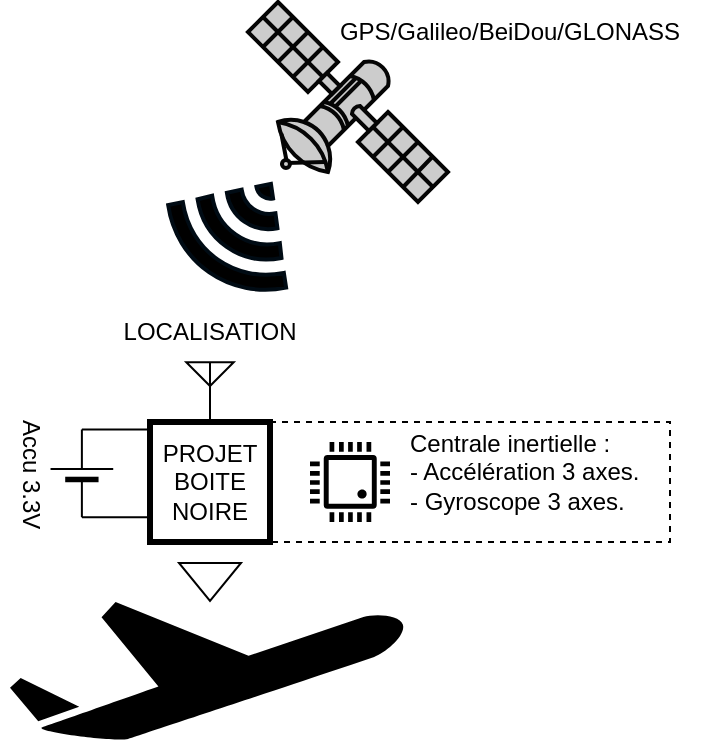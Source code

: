 <mxfile version="21.6.6" type="device">
  <diagram name="Page-1" id="2GMgKDfi_6KGKrkvNdor">
    <mxGraphModel dx="819" dy="426" grid="1" gridSize="10" guides="1" tooltips="1" connect="1" arrows="1" fold="1" page="1" pageScale="1" pageWidth="827" pageHeight="1169" math="0" shadow="0">
      <root>
        <mxCell id="0" />
        <mxCell id="1" parent="0" />
        <mxCell id="wHS9wgQpFR8GAavV_z1J-1" value="" style="shape=mxgraph.signs.transportation.airplane_1;html=1;pointerEvents=1;fillColor=#000000;strokeColor=none;verticalLabelPosition=bottom;verticalAlign=top;align=center;" parent="1" vertex="1">
          <mxGeometry x="240" y="340" width="198" height="70" as="geometry" />
        </mxCell>
        <mxCell id="wHS9wgQpFR8GAavV_z1J-18" value="" style="shape=flexArrow;endArrow=classic;html=1;rounded=0;" parent="1" edge="1">
          <mxGeometry width="50" height="50" relative="1" as="geometry">
            <mxPoint x="340" y="320" as="sourcePoint" />
            <mxPoint x="340" y="340" as="targetPoint" />
          </mxGeometry>
        </mxCell>
        <mxCell id="wHS9wgQpFR8GAavV_z1J-31" value="" style="group" parent="1" vertex="1" connectable="0">
          <mxGeometry x="235" y="190" width="335" height="120" as="geometry" />
        </mxCell>
        <mxCell id="wHS9wgQpFR8GAavV_z1J-17" value="" style="group" parent="wHS9wgQpFR8GAavV_z1J-31" vertex="1" connectable="0">
          <mxGeometry x="75" width="260" height="120" as="geometry" />
        </mxCell>
        <mxCell id="wHS9wgQpFR8GAavV_z1J-30" value="" style="group" parent="wHS9wgQpFR8GAavV_z1J-17" vertex="1" connectable="0">
          <mxGeometry width="260" height="120" as="geometry" />
        </mxCell>
        <mxCell id="wHS9wgQpFR8GAavV_z1J-2" value="PROJET&lt;br&gt;BOITE NOIRE" style="whiteSpace=wrap;html=1;aspect=fixed;strokeWidth=3;" parent="wHS9wgQpFR8GAavV_z1J-30" vertex="1">
          <mxGeometry y="60" width="60" height="60" as="geometry" />
        </mxCell>
        <mxCell id="wHS9wgQpFR8GAavV_z1J-3" value="" style="verticalLabelPosition=bottom;shadow=0;dashed=0;align=center;html=1;verticalAlign=top;shape=mxgraph.electrical.radio.aerial_-_antenna_2;" parent="wHS9wgQpFR8GAavV_z1J-30" vertex="1">
          <mxGeometry x="18.15" y="30" width="23.7" height="30" as="geometry" />
        </mxCell>
        <mxCell id="wHS9wgQpFR8GAavV_z1J-4" value="LOCALISATION" style="text;html=1;strokeColor=none;fillColor=none;align=center;verticalAlign=middle;whiteSpace=wrap;rounded=0;" parent="wHS9wgQpFR8GAavV_z1J-30" vertex="1">
          <mxGeometry width="60" height="30" as="geometry" />
        </mxCell>
        <mxCell id="wHS9wgQpFR8GAavV_z1J-13" value="" style="pointerEvents=1;shadow=0;dashed=0;html=1;strokeColor=none;fillColor=#000000;labelPosition=center;verticalLabelPosition=bottom;verticalAlign=top;align=center;outlineConnect=0;shape=mxgraph.veeam.cpu;" parent="wHS9wgQpFR8GAavV_z1J-30" vertex="1">
          <mxGeometry x="80" y="70" width="40" height="40" as="geometry" />
        </mxCell>
        <mxCell id="wHS9wgQpFR8GAavV_z1J-15" value="" style="rounded=0;whiteSpace=wrap;html=1;fillColor=none;dashed=1;" parent="wHS9wgQpFR8GAavV_z1J-30" vertex="1">
          <mxGeometry x="60" y="60" width="200" height="60" as="geometry" />
        </mxCell>
        <mxCell id="wHS9wgQpFR8GAavV_z1J-16" value="Centrale inertielle :&lt;br&gt;- Accélération 3 axes.&lt;br&gt;- Gyroscope 3 axes.&amp;nbsp;" style="text;html=1;strokeColor=none;fillColor=none;align=left;verticalAlign=middle;whiteSpace=wrap;rounded=0;" parent="wHS9wgQpFR8GAavV_z1J-30" vertex="1">
          <mxGeometry x="128" y="70" width="132" height="30" as="geometry" />
        </mxCell>
        <mxCell id="wHS9wgQpFR8GAavV_z1J-37" value="" style="shape=image;html=1;verticalAlign=top;verticalLabelPosition=bottom;labelBackgroundColor=#ffffff;imageAspect=0;aspect=fixed;image=https://cdn4.iconfinder.com/data/icons/48-bubbles/48/38.Location-Pin-128.png" parent="wHS9wgQpFR8GAavV_z1J-30" vertex="1">
          <mxGeometry x="80" y="6.5" width="17" height="17" as="geometry" />
        </mxCell>
        <mxCell id="wHS9wgQpFR8GAavV_z1J-25" style="edgeStyle=orthogonalEdgeStyle;rounded=0;orthogonalLoop=1;jettySize=auto;html=1;exitX=0;exitY=0.5;exitDx=0;exitDy=0;exitPerimeter=0;entryX=0;entryY=0.75;entryDx=0;entryDy=0;endArrow=none;endFill=0;" parent="wHS9wgQpFR8GAavV_z1J-31" source="wHS9wgQpFR8GAavV_z1J-23" target="wHS9wgQpFR8GAavV_z1J-2" edge="1">
          <mxGeometry relative="1" as="geometry" />
        </mxCell>
        <mxCell id="wHS9wgQpFR8GAavV_z1J-28" style="edgeStyle=orthogonalEdgeStyle;rounded=0;orthogonalLoop=1;jettySize=auto;html=1;exitX=1;exitY=0.5;exitDx=0;exitDy=0;exitPerimeter=0;entryX=0;entryY=0.25;entryDx=0;entryDy=0;endArrow=none;endFill=0;" parent="wHS9wgQpFR8GAavV_z1J-31" source="wHS9wgQpFR8GAavV_z1J-23" target="wHS9wgQpFR8GAavV_z1J-2" edge="1">
          <mxGeometry relative="1" as="geometry" />
        </mxCell>
        <mxCell id="wHS9wgQpFR8GAavV_z1J-23" value="" style="verticalLabelPosition=bottom;shadow=0;dashed=0;align=center;fillColor=strokeColor;html=1;verticalAlign=top;strokeWidth=1;shape=mxgraph.electrical.miscellaneous.monocell_battery;rotation=-90;" parent="wHS9wgQpFR8GAavV_z1J-31" vertex="1">
          <mxGeometry x="19" y="70" width="43.88" height="31.34" as="geometry" />
        </mxCell>
        <mxCell id="wHS9wgQpFR8GAavV_z1J-29" value="Accu 3.3V" style="text;html=1;strokeColor=none;fillColor=none;align=center;verticalAlign=middle;whiteSpace=wrap;rounded=0;rotation=90;" parent="wHS9wgQpFR8GAavV_z1J-31" vertex="1">
          <mxGeometry x="-15" y="71.34" width="60" height="30" as="geometry" />
        </mxCell>
        <mxCell id="gLacN28UQKWFJu7uzQQ_-1" value="" style="group" vertex="1" connectable="0" parent="1">
          <mxGeometry x="310.004" y="40" width="274.976" height="155.766" as="geometry" />
        </mxCell>
        <mxCell id="wHS9wgQpFR8GAavV_z1J-12" value="" style="fontColor=#0066CC;verticalAlign=top;verticalLabelPosition=bottom;labelPosition=center;align=center;html=1;outlineConnect=0;fillColor=#CCCCCC;strokeColor=#050505;gradientColor=none;gradientDirection=north;strokeWidth=2;shape=mxgraph.networks.satellite;" parent="gLacN28UQKWFJu7uzQQ_-1" vertex="1">
          <mxGeometry x="48.976" width="100" height="100" as="geometry" />
        </mxCell>
        <mxCell id="wHS9wgQpFR8GAavV_z1J-20" value="GPS/Galileo/BeiDou/GLONASS" style="text;html=1;strokeColor=none;fillColor=none;align=center;verticalAlign=middle;whiteSpace=wrap;rounded=0;" parent="gLacN28UQKWFJu7uzQQ_-1" vertex="1">
          <mxGeometry x="84.976" width="190" height="30" as="geometry" />
        </mxCell>
        <mxCell id="wHS9wgQpFR8GAavV_z1J-38" value="" style="whiteSpace=wrap;html=1;aspect=fixed;strokeColor=none;" parent="gLacN28UQKWFJu7uzQQ_-1" vertex="1">
          <mxGeometry x="39.976" y="70" width="25" height="25" as="geometry" />
        </mxCell>
        <mxCell id="wHS9wgQpFR8GAavV_z1J-39" value="" style="whiteSpace=wrap;html=1;aspect=fixed;strokeColor=none;" parent="gLacN28UQKWFJu7uzQQ_-1" vertex="1">
          <mxGeometry x="54.976" y="84" width="18" height="18" as="geometry" />
        </mxCell>
        <mxCell id="wHS9wgQpFR8GAavV_z1J-40" value="" style="whiteSpace=wrap;html=1;aspect=fixed;strokeColor=none;rotation=-45;" parent="gLacN28UQKWFJu7uzQQ_-1" vertex="1">
          <mxGeometry x="45.976" y="76" width="18" height="18" as="geometry" />
        </mxCell>
        <mxCell id="wHS9wgQpFR8GAavV_z1J-32" value="" style="html=1;verticalLabelPosition=bottom;align=center;labelBackgroundColor=#ffffff;verticalAlign=top;strokeWidth=2;strokeColor=#000B14;shadow=0;dashed=0;shape=mxgraph.ios7.icons.wifi;pointerEvents=1;rotation=-145;fillColor=#000000;" parent="gLacN28UQKWFJu7uzQQ_-1" vertex="1">
          <mxGeometry x="8.976" y="86" width="72" height="54" as="geometry" />
        </mxCell>
      </root>
    </mxGraphModel>
  </diagram>
</mxfile>
